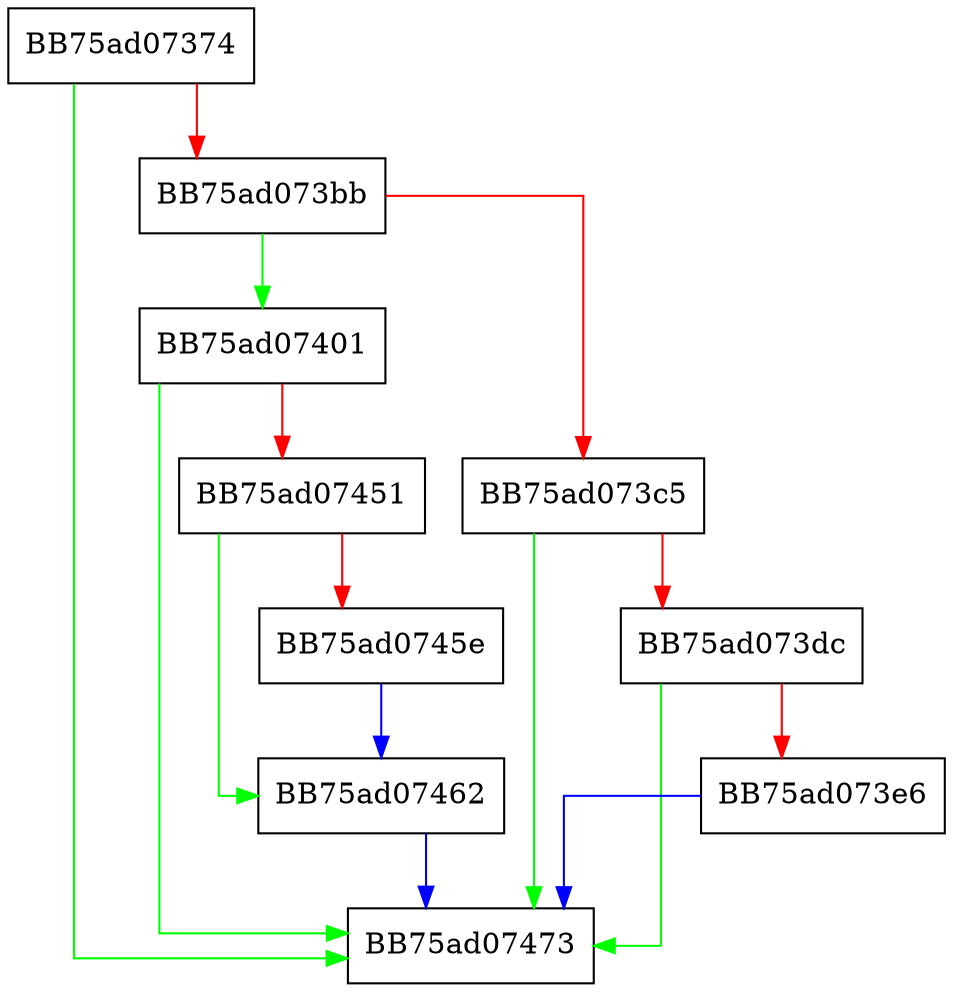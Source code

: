 digraph ResolveCall {
  node [shape="box"];
  graph [splines=ortho];
  BB75ad07374 -> BB75ad07473 [color="green"];
  BB75ad07374 -> BB75ad073bb [color="red"];
  BB75ad073bb -> BB75ad07401 [color="green"];
  BB75ad073bb -> BB75ad073c5 [color="red"];
  BB75ad073c5 -> BB75ad07473 [color="green"];
  BB75ad073c5 -> BB75ad073dc [color="red"];
  BB75ad073dc -> BB75ad07473 [color="green"];
  BB75ad073dc -> BB75ad073e6 [color="red"];
  BB75ad073e6 -> BB75ad07473 [color="blue"];
  BB75ad07401 -> BB75ad07473 [color="green"];
  BB75ad07401 -> BB75ad07451 [color="red"];
  BB75ad07451 -> BB75ad07462 [color="green"];
  BB75ad07451 -> BB75ad0745e [color="red"];
  BB75ad0745e -> BB75ad07462 [color="blue"];
  BB75ad07462 -> BB75ad07473 [color="blue"];
}